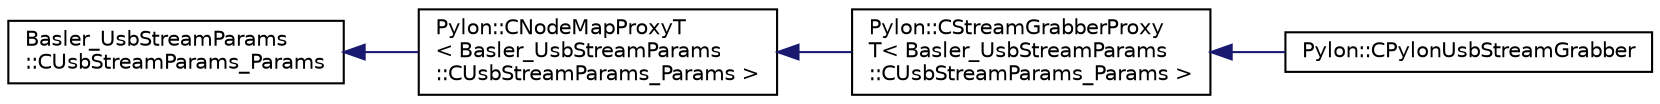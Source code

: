 digraph "Graphical Class Hierarchy"
{
  edge [fontname="Helvetica",fontsize="10",labelfontname="Helvetica",labelfontsize="10"];
  node [fontname="Helvetica",fontsize="10",shape=record];
  rankdir="LR";
  Node1 [label="Basler_UsbStreamParams\l::CUsbStreamParams_Params",height=0.2,width=0.4,color="black", fillcolor="white", style="filled",URL="$class_basler___usb_stream_params_1_1_c_usb_stream_params___params.html",tooltip="Interface to the PylonUsb Stream Grabber parameters. "];
  Node1 -> Node2 [dir="back",color="midnightblue",fontsize="10",style="solid",fontname="Helvetica"];
  Node2 [label="Pylon::CNodeMapProxyT\l\< Basler_UsbStreamParams\l::CUsbStreamParams_Params \>",height=0.2,width=0.4,color="black", fillcolor="white", style="filled",URL="$class_pylon_1_1_c_node_map_proxy_t.html"];
  Node2 -> Node3 [dir="back",color="midnightblue",fontsize="10",style="solid",fontname="Helvetica"];
  Node3 [label="Pylon::CStreamGrabberProxy\lT\< Basler_UsbStreamParams\l::CUsbStreamParams_Params \>",height=0.2,width=0.4,color="black", fillcolor="white", style="filled",URL="$class_pylon_1_1_c_stream_grabber_proxy_t.html"];
  Node3 -> Node4 [dir="back",color="midnightblue",fontsize="10",style="solid",fontname="Helvetica"];
  Node4 [label="Pylon::CPylonUsbStreamGrabber",height=0.2,width=0.4,color="black", fillcolor="white", style="filled",URL="$class_pylon_1_1_c_pylon_usb_stream_grabber.html",tooltip="Low Level API: Class for pylon USB3 Vision cameras providing access to stream grabber related methods..."];
}
